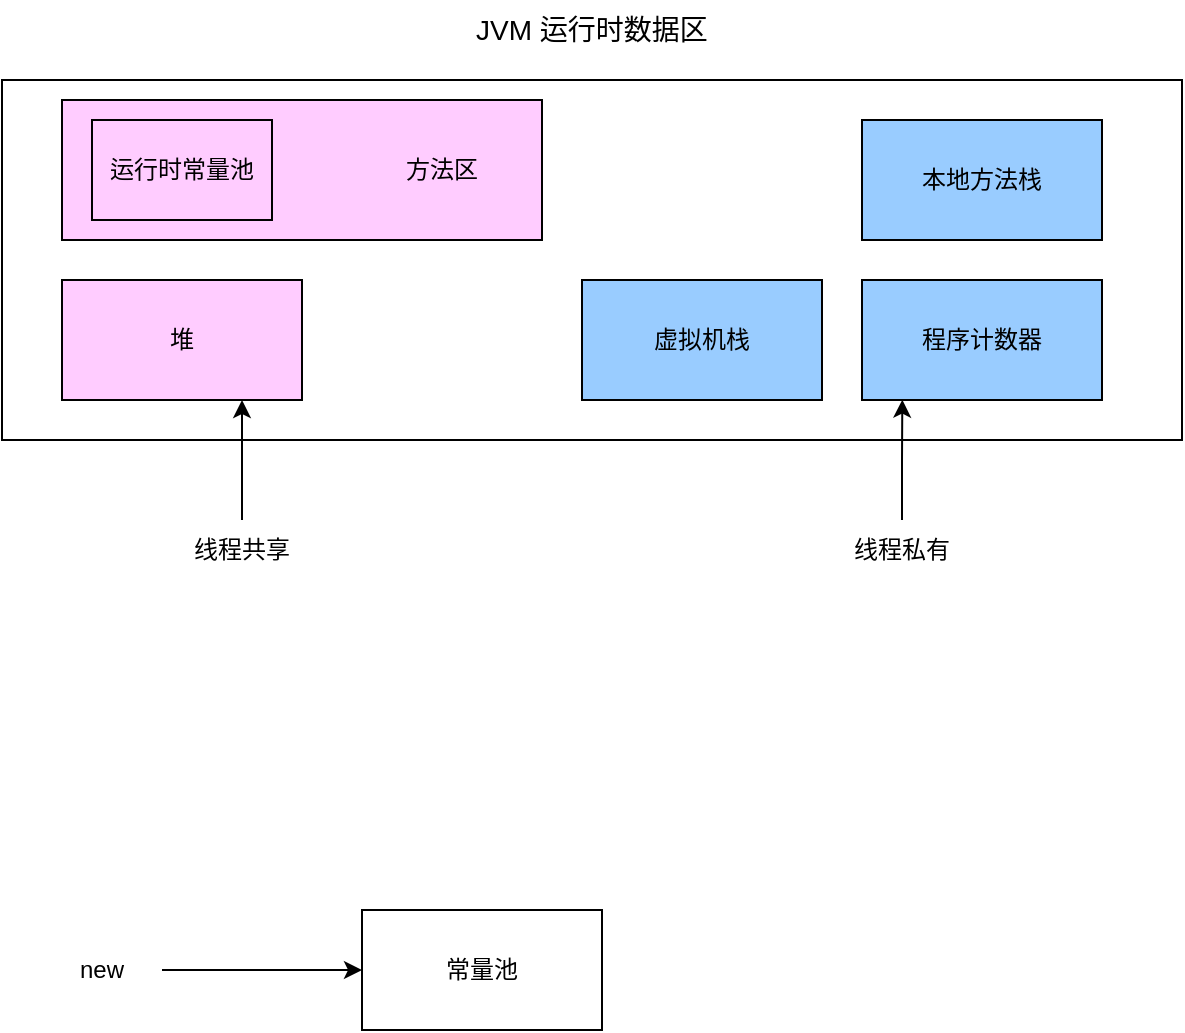 <mxfile version="15.4.0" type="device"><diagram id="jTqVpUmhSMvKfr3YV354" name="第 1 页"><mxGraphModel dx="765" dy="879" grid="1" gridSize="10" guides="1" tooltips="1" connect="1" arrows="1" fold="1" page="1" pageScale="1" pageWidth="827" pageHeight="1169" math="0" shadow="0"><root><mxCell id="0"/><mxCell id="1" parent="0"/><mxCell id="w51yjV3JSR9yKijL_l4H-2" value="" style="rounded=0;whiteSpace=wrap;html=1;" vertex="1" parent="1"><mxGeometry x="110" y="110" width="590" height="180" as="geometry"/></mxCell><mxCell id="w51yjV3JSR9yKijL_l4H-3" value="&lt;font style=&quot;font-size: 14px&quot;&gt;JVM 运行时数据区&lt;/font&gt;" style="text;html=1;strokeColor=none;fillColor=none;align=center;verticalAlign=middle;whiteSpace=wrap;rounded=0;" vertex="1" parent="1"><mxGeometry x="315" y="70" width="180" height="30" as="geometry"/></mxCell><mxCell id="w51yjV3JSR9yKijL_l4H-4" value="程序计数器" style="rounded=0;whiteSpace=wrap;html=1;fillColor=#99CCFF;" vertex="1" parent="1"><mxGeometry x="540" y="210" width="120" height="60" as="geometry"/></mxCell><mxCell id="w51yjV3JSR9yKijL_l4H-5" value="本地方法栈" style="rounded=0;whiteSpace=wrap;html=1;fillColor=#99CCFF;" vertex="1" parent="1"><mxGeometry x="540" y="130" width="120" height="60" as="geometry"/></mxCell><mxCell id="w51yjV3JSR9yKijL_l4H-6" value="虚拟机栈" style="rounded=0;whiteSpace=wrap;html=1;fillColor=#99CCFF;" vertex="1" parent="1"><mxGeometry x="400" y="210" width="120" height="60" as="geometry"/></mxCell><mxCell id="w51yjV3JSR9yKijL_l4H-7" value="堆" style="rounded=0;whiteSpace=wrap;html=1;fillColor=#FFCCFF;" vertex="1" parent="1"><mxGeometry x="140" y="210" width="120" height="60" as="geometry"/></mxCell><mxCell id="w51yjV3JSR9yKijL_l4H-8" value="" style="rounded=0;whiteSpace=wrap;html=1;fillColor=#FFCCFF;" vertex="1" parent="1"><mxGeometry x="140" y="120" width="240" height="70" as="geometry"/></mxCell><mxCell id="w51yjV3JSR9yKijL_l4H-9" value="运行时常量池" style="rounded=0;whiteSpace=wrap;html=1;fillColor=#FFCCFF;" vertex="1" parent="1"><mxGeometry x="155" y="130" width="90" height="50" as="geometry"/></mxCell><mxCell id="w51yjV3JSR9yKijL_l4H-10" value="方法区" style="text;html=1;strokeColor=none;fillColor=none;align=center;verticalAlign=middle;whiteSpace=wrap;rounded=0;" vertex="1" parent="1"><mxGeometry x="300" y="140" width="60" height="30" as="geometry"/></mxCell><mxCell id="w51yjV3JSR9yKijL_l4H-12" style="edgeStyle=orthogonalEdgeStyle;rounded=0;orthogonalLoop=1;jettySize=auto;html=1;entryX=0.75;entryY=1;entryDx=0;entryDy=0;" edge="1" parent="1" source="w51yjV3JSR9yKijL_l4H-11" target="w51yjV3JSR9yKijL_l4H-7"><mxGeometry relative="1" as="geometry"/></mxCell><mxCell id="w51yjV3JSR9yKijL_l4H-11" value="线程共享" style="text;html=1;strokeColor=none;fillColor=none;align=center;verticalAlign=middle;whiteSpace=wrap;rounded=0;" vertex="1" parent="1"><mxGeometry x="200" y="330" width="60" height="30" as="geometry"/></mxCell><mxCell id="w51yjV3JSR9yKijL_l4H-14" style="edgeStyle=orthogonalEdgeStyle;rounded=0;orthogonalLoop=1;jettySize=auto;html=1;entryX=0.168;entryY=0.997;entryDx=0;entryDy=0;entryPerimeter=0;" edge="1" parent="1" source="w51yjV3JSR9yKijL_l4H-13" target="w51yjV3JSR9yKijL_l4H-4"><mxGeometry relative="1" as="geometry"/></mxCell><mxCell id="w51yjV3JSR9yKijL_l4H-13" value="线程私有" style="text;html=1;strokeColor=none;fillColor=none;align=center;verticalAlign=middle;whiteSpace=wrap;rounded=0;" vertex="1" parent="1"><mxGeometry x="530" y="330" width="60" height="30" as="geometry"/></mxCell><mxCell id="w51yjV3JSR9yKijL_l4H-16" value="常量池" style="rounded=0;whiteSpace=wrap;html=1;fillColor=#FFFFFF;" vertex="1" parent="1"><mxGeometry x="290" y="525" width="120" height="60" as="geometry"/></mxCell><mxCell id="w51yjV3JSR9yKijL_l4H-23" style="edgeStyle=orthogonalEdgeStyle;rounded=0;orthogonalLoop=1;jettySize=auto;html=1;exitX=1;exitY=0.5;exitDx=0;exitDy=0;entryX=0;entryY=0.5;entryDx=0;entryDy=0;" edge="1" parent="1" source="w51yjV3JSR9yKijL_l4H-22" target="w51yjV3JSR9yKijL_l4H-16"><mxGeometry relative="1" as="geometry"/></mxCell><mxCell id="w51yjV3JSR9yKijL_l4H-22" value="new" style="text;html=1;strokeColor=none;fillColor=none;align=center;verticalAlign=middle;whiteSpace=wrap;rounded=0;" vertex="1" parent="1"><mxGeometry x="130" y="540" width="60" height="30" as="geometry"/></mxCell></root></mxGraphModel></diagram></mxfile>